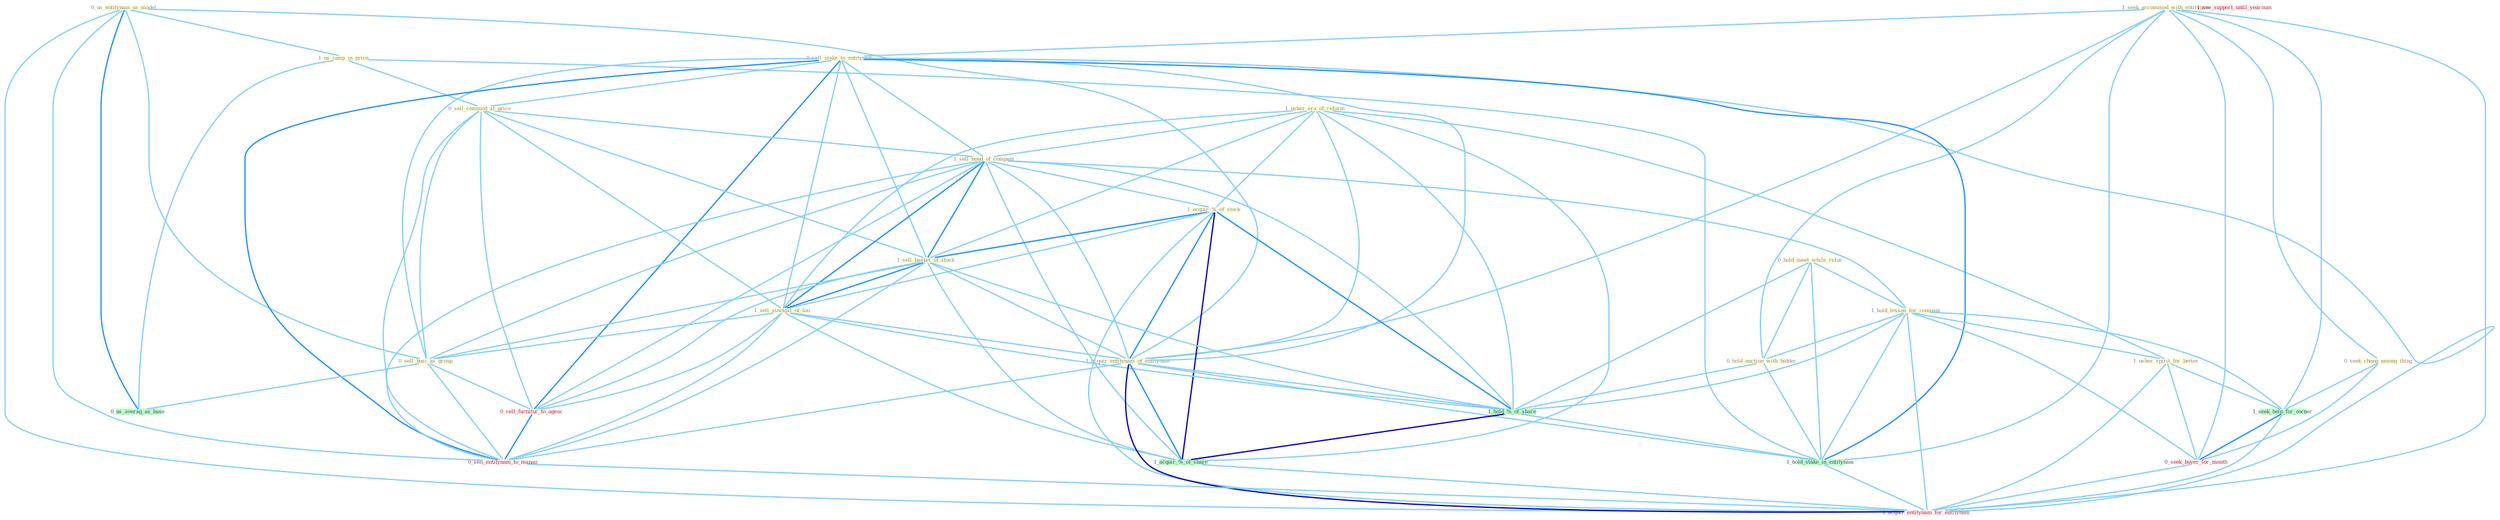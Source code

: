 Graph G{ 
    node
    [shape=polygon,style=filled,width=.5,height=.06,color="#BDFCC9",fixedsize=true,fontsize=4,
    fontcolor="#2f4f4f"];
    {node
    [color="#ffffe0", fontcolor="#8b7d6b"] "0_hold_meet_while_refus " "1_usher_era_of_reform " "0_us_entitynam_as_model " "1_us_jump_in_price " "1_seek_accommod_with_entitynam " "0_sell_stake_to_entitynam " "0_sell_commod_at_price " "1_sell_bond_of_compani " "1_acquir_%_of_stock " "1_hold_lesson_for_compani " "0_seek_chang_among_thing " "1_sell_basket_of_stock " "0_hold_auction_with_bidder " "1_usher_spirit_for_better " "1_sell_stockpil_of_ton " "1_acquir_entitynam_of_entitynam " "0_sell_busi_as_group "}
{node [color="#fff0f5", fontcolor="#b22222"] "0_seek_buyer_for_month " "1_see_support_until_yearnum " "0_sell_furnitur_to_agenc " "0_sell_entitynam_to_manag " "0_acquir_entitynam_for_entitynam "}
edge [color="#B0E2FF"];

	"0_hold_meet_while_refus " -- "1_hold_lesson_for_compani " [w="1", color="#87cefa" ];
	"0_hold_meet_while_refus " -- "0_hold_auction_with_bidder " [w="1", color="#87cefa" ];
	"0_hold_meet_while_refus " -- "1_hold_%_of_share " [w="1", color="#87cefa" ];
	"0_hold_meet_while_refus " -- "1_hold_stake_in_entitynam " [w="1", color="#87cefa" ];
	"1_usher_era_of_reform " -- "1_sell_bond_of_compani " [w="1", color="#87cefa" ];
	"1_usher_era_of_reform " -- "1_acquir_%_of_stock " [w="1", color="#87cefa" ];
	"1_usher_era_of_reform " -- "1_sell_basket_of_stock " [w="1", color="#87cefa" ];
	"1_usher_era_of_reform " -- "1_usher_spirit_for_better " [w="1", color="#87cefa" ];
	"1_usher_era_of_reform " -- "1_sell_stockpil_of_ton " [w="1", color="#87cefa" ];
	"1_usher_era_of_reform " -- "1_acquir_entitynam_of_entitynam " [w="1", color="#87cefa" ];
	"1_usher_era_of_reform " -- "1_hold_%_of_share " [w="1", color="#87cefa" ];
	"1_usher_era_of_reform " -- "1_acquir_%_of_share " [w="1", color="#87cefa" ];
	"0_us_entitynam_as_model " -- "1_us_jump_in_price " [w="1", color="#87cefa" ];
	"0_us_entitynam_as_model " -- "1_acquir_entitynam_of_entitynam " [w="1", color="#87cefa" ];
	"0_us_entitynam_as_model " -- "0_sell_busi_as_group " [w="1", color="#87cefa" ];
	"0_us_entitynam_as_model " -- "0_us_averag_as_base " [w="2", color="#1e90ff" , len=0.8];
	"0_us_entitynam_as_model " -- "0_sell_entitynam_to_manag " [w="1", color="#87cefa" ];
	"0_us_entitynam_as_model " -- "0_acquir_entitynam_for_entitynam " [w="1", color="#87cefa" ];
	"1_us_jump_in_price " -- "0_sell_commod_at_price " [w="1", color="#87cefa" ];
	"1_us_jump_in_price " -- "1_hold_stake_in_entitynam " [w="1", color="#87cefa" ];
	"1_us_jump_in_price " -- "0_us_averag_as_base " [w="1", color="#87cefa" ];
	"1_seek_accommod_with_entitynam " -- "0_sell_stake_to_entitynam " [w="1", color="#87cefa" ];
	"1_seek_accommod_with_entitynam " -- "0_seek_chang_among_thing " [w="1", color="#87cefa" ];
	"1_seek_accommod_with_entitynam " -- "0_hold_auction_with_bidder " [w="1", color="#87cefa" ];
	"1_seek_accommod_with_entitynam " -- "1_acquir_entitynam_of_entitynam " [w="1", color="#87cefa" ];
	"1_seek_accommod_with_entitynam " -- "1_hold_stake_in_entitynam " [w="1", color="#87cefa" ];
	"1_seek_accommod_with_entitynam " -- "1_seek_help_for_owner " [w="1", color="#87cefa" ];
	"1_seek_accommod_with_entitynam " -- "0_seek_buyer_for_month " [w="1", color="#87cefa" ];
	"1_seek_accommod_with_entitynam " -- "0_acquir_entitynam_for_entitynam " [w="1", color="#87cefa" ];
	"0_sell_stake_to_entitynam " -- "0_sell_commod_at_price " [w="1", color="#87cefa" ];
	"0_sell_stake_to_entitynam " -- "1_sell_bond_of_compani " [w="1", color="#87cefa" ];
	"0_sell_stake_to_entitynam " -- "1_sell_basket_of_stock " [w="1", color="#87cefa" ];
	"0_sell_stake_to_entitynam " -- "1_sell_stockpil_of_ton " [w="1", color="#87cefa" ];
	"0_sell_stake_to_entitynam " -- "1_acquir_entitynam_of_entitynam " [w="1", color="#87cefa" ];
	"0_sell_stake_to_entitynam " -- "0_sell_busi_as_group " [w="1", color="#87cefa" ];
	"0_sell_stake_to_entitynam " -- "1_hold_stake_in_entitynam " [w="2", color="#1e90ff" , len=0.8];
	"0_sell_stake_to_entitynam " -- "0_sell_furnitur_to_agenc " [w="2", color="#1e90ff" , len=0.8];
	"0_sell_stake_to_entitynam " -- "0_sell_entitynam_to_manag " [w="2", color="#1e90ff" , len=0.8];
	"0_sell_stake_to_entitynam " -- "0_acquir_entitynam_for_entitynam " [w="1", color="#87cefa" ];
	"0_sell_commod_at_price " -- "1_sell_bond_of_compani " [w="1", color="#87cefa" ];
	"0_sell_commod_at_price " -- "1_sell_basket_of_stock " [w="1", color="#87cefa" ];
	"0_sell_commod_at_price " -- "1_sell_stockpil_of_ton " [w="1", color="#87cefa" ];
	"0_sell_commod_at_price " -- "0_sell_busi_as_group " [w="1", color="#87cefa" ];
	"0_sell_commod_at_price " -- "0_sell_furnitur_to_agenc " [w="1", color="#87cefa" ];
	"0_sell_commod_at_price " -- "0_sell_entitynam_to_manag " [w="1", color="#87cefa" ];
	"1_sell_bond_of_compani " -- "1_acquir_%_of_stock " [w="1", color="#87cefa" ];
	"1_sell_bond_of_compani " -- "1_hold_lesson_for_compani " [w="1", color="#87cefa" ];
	"1_sell_bond_of_compani " -- "1_sell_basket_of_stock " [w="2", color="#1e90ff" , len=0.8];
	"1_sell_bond_of_compani " -- "1_sell_stockpil_of_ton " [w="2", color="#1e90ff" , len=0.8];
	"1_sell_bond_of_compani " -- "1_acquir_entitynam_of_entitynam " [w="1", color="#87cefa" ];
	"1_sell_bond_of_compani " -- "0_sell_busi_as_group " [w="1", color="#87cefa" ];
	"1_sell_bond_of_compani " -- "1_hold_%_of_share " [w="1", color="#87cefa" ];
	"1_sell_bond_of_compani " -- "1_acquir_%_of_share " [w="1", color="#87cefa" ];
	"1_sell_bond_of_compani " -- "0_sell_furnitur_to_agenc " [w="1", color="#87cefa" ];
	"1_sell_bond_of_compani " -- "0_sell_entitynam_to_manag " [w="1", color="#87cefa" ];
	"1_acquir_%_of_stock " -- "1_sell_basket_of_stock " [w="2", color="#1e90ff" , len=0.8];
	"1_acquir_%_of_stock " -- "1_sell_stockpil_of_ton " [w="1", color="#87cefa" ];
	"1_acquir_%_of_stock " -- "1_acquir_entitynam_of_entitynam " [w="2", color="#1e90ff" , len=0.8];
	"1_acquir_%_of_stock " -- "1_hold_%_of_share " [w="2", color="#1e90ff" , len=0.8];
	"1_acquir_%_of_stock " -- "1_acquir_%_of_share " [w="3", color="#0000cd" , len=0.6];
	"1_acquir_%_of_stock " -- "0_acquir_entitynam_for_entitynam " [w="1", color="#87cefa" ];
	"1_hold_lesson_for_compani " -- "0_hold_auction_with_bidder " [w="1", color="#87cefa" ];
	"1_hold_lesson_for_compani " -- "1_usher_spirit_for_better " [w="1", color="#87cefa" ];
	"1_hold_lesson_for_compani " -- "1_hold_%_of_share " [w="1", color="#87cefa" ];
	"1_hold_lesson_for_compani " -- "1_hold_stake_in_entitynam " [w="1", color="#87cefa" ];
	"1_hold_lesson_for_compani " -- "1_seek_help_for_owner " [w="1", color="#87cefa" ];
	"1_hold_lesson_for_compani " -- "0_seek_buyer_for_month " [w="1", color="#87cefa" ];
	"1_hold_lesson_for_compani " -- "0_acquir_entitynam_for_entitynam " [w="1", color="#87cefa" ];
	"0_seek_chang_among_thing " -- "1_seek_help_for_owner " [w="1", color="#87cefa" ];
	"0_seek_chang_among_thing " -- "0_seek_buyer_for_month " [w="1", color="#87cefa" ];
	"1_sell_basket_of_stock " -- "1_sell_stockpil_of_ton " [w="2", color="#1e90ff" , len=0.8];
	"1_sell_basket_of_stock " -- "1_acquir_entitynam_of_entitynam " [w="1", color="#87cefa" ];
	"1_sell_basket_of_stock " -- "0_sell_busi_as_group " [w="1", color="#87cefa" ];
	"1_sell_basket_of_stock " -- "1_hold_%_of_share " [w="1", color="#87cefa" ];
	"1_sell_basket_of_stock " -- "1_acquir_%_of_share " [w="1", color="#87cefa" ];
	"1_sell_basket_of_stock " -- "0_sell_furnitur_to_agenc " [w="1", color="#87cefa" ];
	"1_sell_basket_of_stock " -- "0_sell_entitynam_to_manag " [w="1", color="#87cefa" ];
	"0_hold_auction_with_bidder " -- "1_hold_%_of_share " [w="1", color="#87cefa" ];
	"0_hold_auction_with_bidder " -- "1_hold_stake_in_entitynam " [w="1", color="#87cefa" ];
	"1_usher_spirit_for_better " -- "1_seek_help_for_owner " [w="1", color="#87cefa" ];
	"1_usher_spirit_for_better " -- "0_seek_buyer_for_month " [w="1", color="#87cefa" ];
	"1_usher_spirit_for_better " -- "0_acquir_entitynam_for_entitynam " [w="1", color="#87cefa" ];
	"1_sell_stockpil_of_ton " -- "1_acquir_entitynam_of_entitynam " [w="1", color="#87cefa" ];
	"1_sell_stockpil_of_ton " -- "0_sell_busi_as_group " [w="1", color="#87cefa" ];
	"1_sell_stockpil_of_ton " -- "1_hold_%_of_share " [w="1", color="#87cefa" ];
	"1_sell_stockpil_of_ton " -- "1_acquir_%_of_share " [w="1", color="#87cefa" ];
	"1_sell_stockpil_of_ton " -- "0_sell_furnitur_to_agenc " [w="1", color="#87cefa" ];
	"1_sell_stockpil_of_ton " -- "0_sell_entitynam_to_manag " [w="1", color="#87cefa" ];
	"1_acquir_entitynam_of_entitynam " -- "1_hold_%_of_share " [w="1", color="#87cefa" ];
	"1_acquir_entitynam_of_entitynam " -- "1_hold_stake_in_entitynam " [w="1", color="#87cefa" ];
	"1_acquir_entitynam_of_entitynam " -- "1_acquir_%_of_share " [w="2", color="#1e90ff" , len=0.8];
	"1_acquir_entitynam_of_entitynam " -- "0_sell_entitynam_to_manag " [w="1", color="#87cefa" ];
	"1_acquir_entitynam_of_entitynam " -- "0_acquir_entitynam_for_entitynam " [w="3", color="#0000cd" , len=0.6];
	"0_sell_busi_as_group " -- "0_sell_furnitur_to_agenc " [w="1", color="#87cefa" ];
	"0_sell_busi_as_group " -- "0_us_averag_as_base " [w="1", color="#87cefa" ];
	"0_sell_busi_as_group " -- "0_sell_entitynam_to_manag " [w="1", color="#87cefa" ];
	"1_hold_%_of_share " -- "1_hold_stake_in_entitynam " [w="1", color="#87cefa" ];
	"1_hold_%_of_share " -- "1_acquir_%_of_share " [w="3", color="#0000cd" , len=0.6];
	"1_hold_stake_in_entitynam " -- "0_acquir_entitynam_for_entitynam " [w="1", color="#87cefa" ];
	"1_seek_help_for_owner " -- "0_seek_buyer_for_month " [w="2", color="#1e90ff" , len=0.8];
	"1_seek_help_for_owner " -- "0_acquir_entitynam_for_entitynam " [w="1", color="#87cefa" ];
	"0_seek_buyer_for_month " -- "0_acquir_entitynam_for_entitynam " [w="1", color="#87cefa" ];
	"1_acquir_%_of_share " -- "0_acquir_entitynam_for_entitynam " [w="1", color="#87cefa" ];
	"0_sell_furnitur_to_agenc " -- "0_sell_entitynam_to_manag " [w="2", color="#1e90ff" , len=0.8];
	"0_sell_entitynam_to_manag " -- "0_acquir_entitynam_for_entitynam " [w="1", color="#87cefa" ];
}